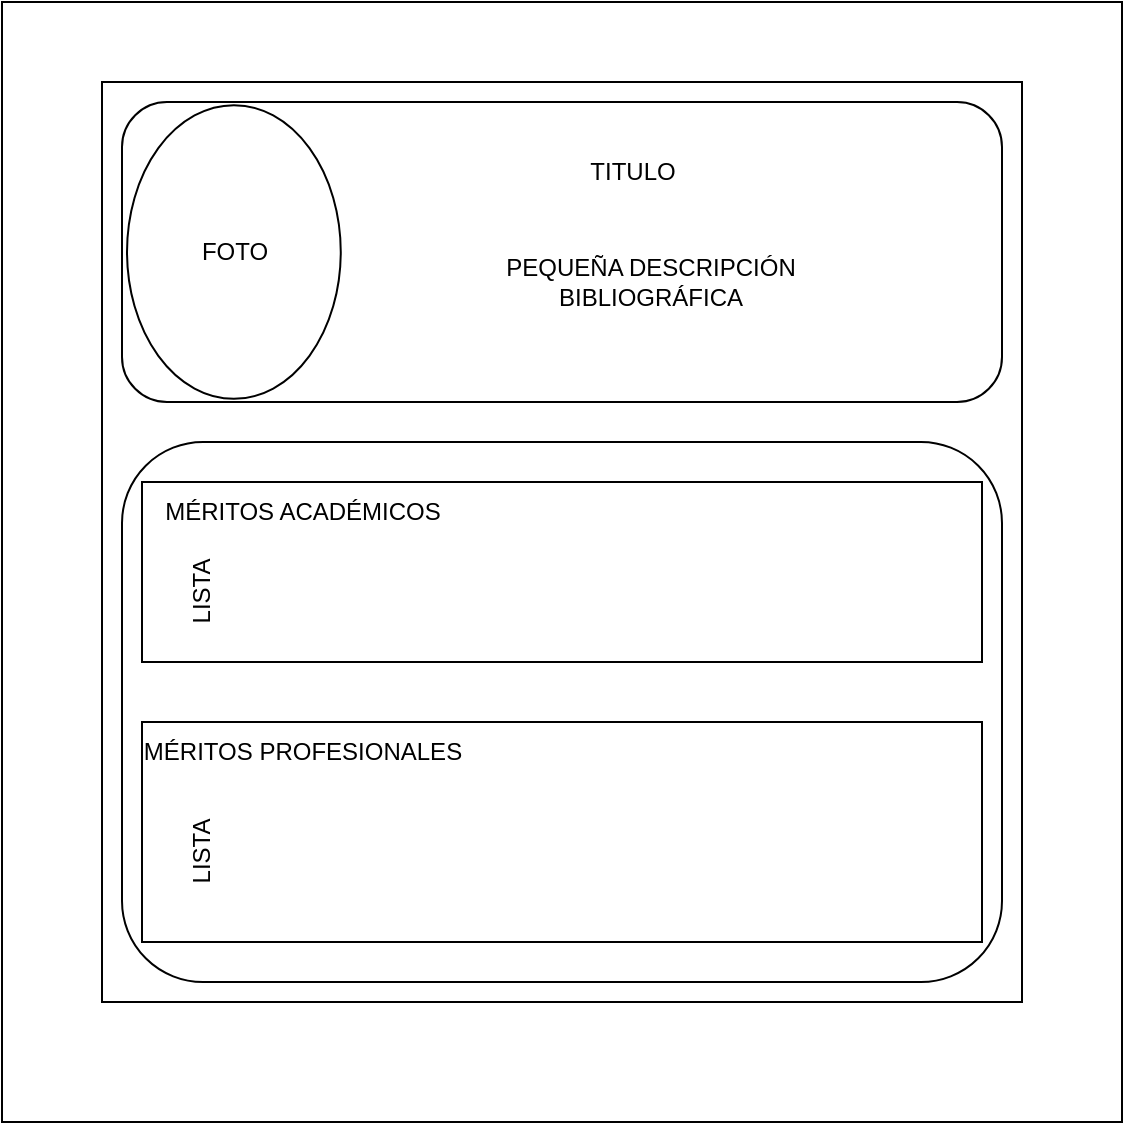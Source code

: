 <mxfile version="21.3.8" type="device">
  <diagram name="Página-1" id="OrXLixlB8q-Xs3Z4NRJQ">
    <mxGraphModel dx="1165" dy="561" grid="1" gridSize="10" guides="1" tooltips="1" connect="1" arrows="1" fold="1" page="1" pageScale="1" pageWidth="827" pageHeight="1169" math="0" shadow="0">
      <root>
        <mxCell id="0" />
        <mxCell id="1" parent="0" />
        <mxCell id="SAGG55i4NyZ4uHAPjVmj-16" value="" style="whiteSpace=wrap;html=1;aspect=fixed;" vertex="1" parent="1">
          <mxGeometry x="90" y="20" width="560" height="560" as="geometry" />
        </mxCell>
        <mxCell id="SAGG55i4NyZ4uHAPjVmj-1" value="" style="whiteSpace=wrap;html=1;aspect=fixed;" vertex="1" parent="1">
          <mxGeometry x="140" y="60" width="460" height="460" as="geometry" />
        </mxCell>
        <mxCell id="SAGG55i4NyZ4uHAPjVmj-3" value="" style="rounded=1;whiteSpace=wrap;html=1;" vertex="1" parent="1">
          <mxGeometry x="150" y="70" width="440" height="150" as="geometry" />
        </mxCell>
        <mxCell id="SAGG55i4NyZ4uHAPjVmj-2" value="" style="ellipse;whiteSpace=wrap;html=1;rotation=90;" vertex="1" parent="1">
          <mxGeometry x="132.51" y="91.56" width="146.87" height="106.88" as="geometry" />
        </mxCell>
        <mxCell id="SAGG55i4NyZ4uHAPjVmj-4" value="FOTO" style="text;html=1;align=center;verticalAlign=middle;resizable=0;points=[];autosize=1;strokeColor=none;fillColor=none;" vertex="1" parent="1">
          <mxGeometry x="175.94" y="130" width="60" height="30" as="geometry" />
        </mxCell>
        <mxCell id="SAGG55i4NyZ4uHAPjVmj-5" value="TITULO" style="text;html=1;align=center;verticalAlign=middle;resizable=0;points=[];autosize=1;strokeColor=none;fillColor=none;" vertex="1" parent="1">
          <mxGeometry x="370" y="90" width="70" height="30" as="geometry" />
        </mxCell>
        <mxCell id="SAGG55i4NyZ4uHAPjVmj-6" value="PEQUEÑA DESCRIPCIÓN &lt;br&gt;BIBLIOGRÁFICA" style="text;html=1;align=center;verticalAlign=middle;resizable=0;points=[];autosize=1;strokeColor=none;fillColor=none;" vertex="1" parent="1">
          <mxGeometry x="329" y="140" width="170" height="40" as="geometry" />
        </mxCell>
        <mxCell id="SAGG55i4NyZ4uHAPjVmj-8" value="" style="rounded=1;whiteSpace=wrap;html=1;" vertex="1" parent="1">
          <mxGeometry x="150" y="240" width="440" height="270" as="geometry" />
        </mxCell>
        <mxCell id="SAGG55i4NyZ4uHAPjVmj-10" value="" style="rounded=0;whiteSpace=wrap;html=1;" vertex="1" parent="1">
          <mxGeometry x="160" y="260" width="420" height="90" as="geometry" />
        </mxCell>
        <mxCell id="SAGG55i4NyZ4uHAPjVmj-11" value="MÉRITOS ACADÉMICOS" style="text;html=1;align=center;verticalAlign=middle;resizable=0;points=[];autosize=1;strokeColor=none;fillColor=none;" vertex="1" parent="1">
          <mxGeometry x="160" y="260" width="160" height="30" as="geometry" />
        </mxCell>
        <mxCell id="SAGG55i4NyZ4uHAPjVmj-12" value="LISTA" style="text;html=1;align=center;verticalAlign=middle;resizable=0;points=[];autosize=1;strokeColor=none;fillColor=none;rotation=-90;" vertex="1" parent="1">
          <mxGeometry x="160" y="300" width="60" height="30" as="geometry" />
        </mxCell>
        <mxCell id="SAGG55i4NyZ4uHAPjVmj-13" value="" style="rounded=0;whiteSpace=wrap;html=1;" vertex="1" parent="1">
          <mxGeometry x="160" y="380" width="420" height="110" as="geometry" />
        </mxCell>
        <mxCell id="SAGG55i4NyZ4uHAPjVmj-14" value="MÉRITOS PROFESIONALES" style="text;html=1;align=center;verticalAlign=middle;resizable=0;points=[];autosize=1;strokeColor=none;fillColor=none;" vertex="1" parent="1">
          <mxGeometry x="150" y="380" width="180" height="30" as="geometry" />
        </mxCell>
        <mxCell id="SAGG55i4NyZ4uHAPjVmj-15" value="LISTA" style="text;html=1;align=center;verticalAlign=middle;resizable=0;points=[];autosize=1;strokeColor=none;fillColor=none;rotation=-90;" vertex="1" parent="1">
          <mxGeometry x="160" y="430" width="60" height="30" as="geometry" />
        </mxCell>
      </root>
    </mxGraphModel>
  </diagram>
</mxfile>
